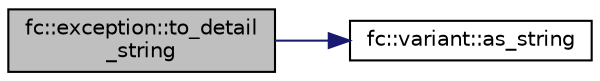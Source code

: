 digraph "fc::exception::to_detail_string"
{
  edge [fontname="Helvetica",fontsize="10",labelfontname="Helvetica",labelfontsize="10"];
  node [fontname="Helvetica",fontsize="10",shape=record];
  rankdir="LR";
  Node7 [label="fc::exception::to_detail\l_string",height=0.2,width=0.4,color="black", fillcolor="grey75", style="filled", fontcolor="black"];
  Node7 -> Node8 [color="midnightblue",fontsize="10",style="solid"];
  Node8 [label="fc::variant::as_string",height=0.2,width=0.4,color="black", fillcolor="white", style="filled",URL="$classfc_1_1variant.html#acbd70a93184e4277631f2a261acb707c"];
}
